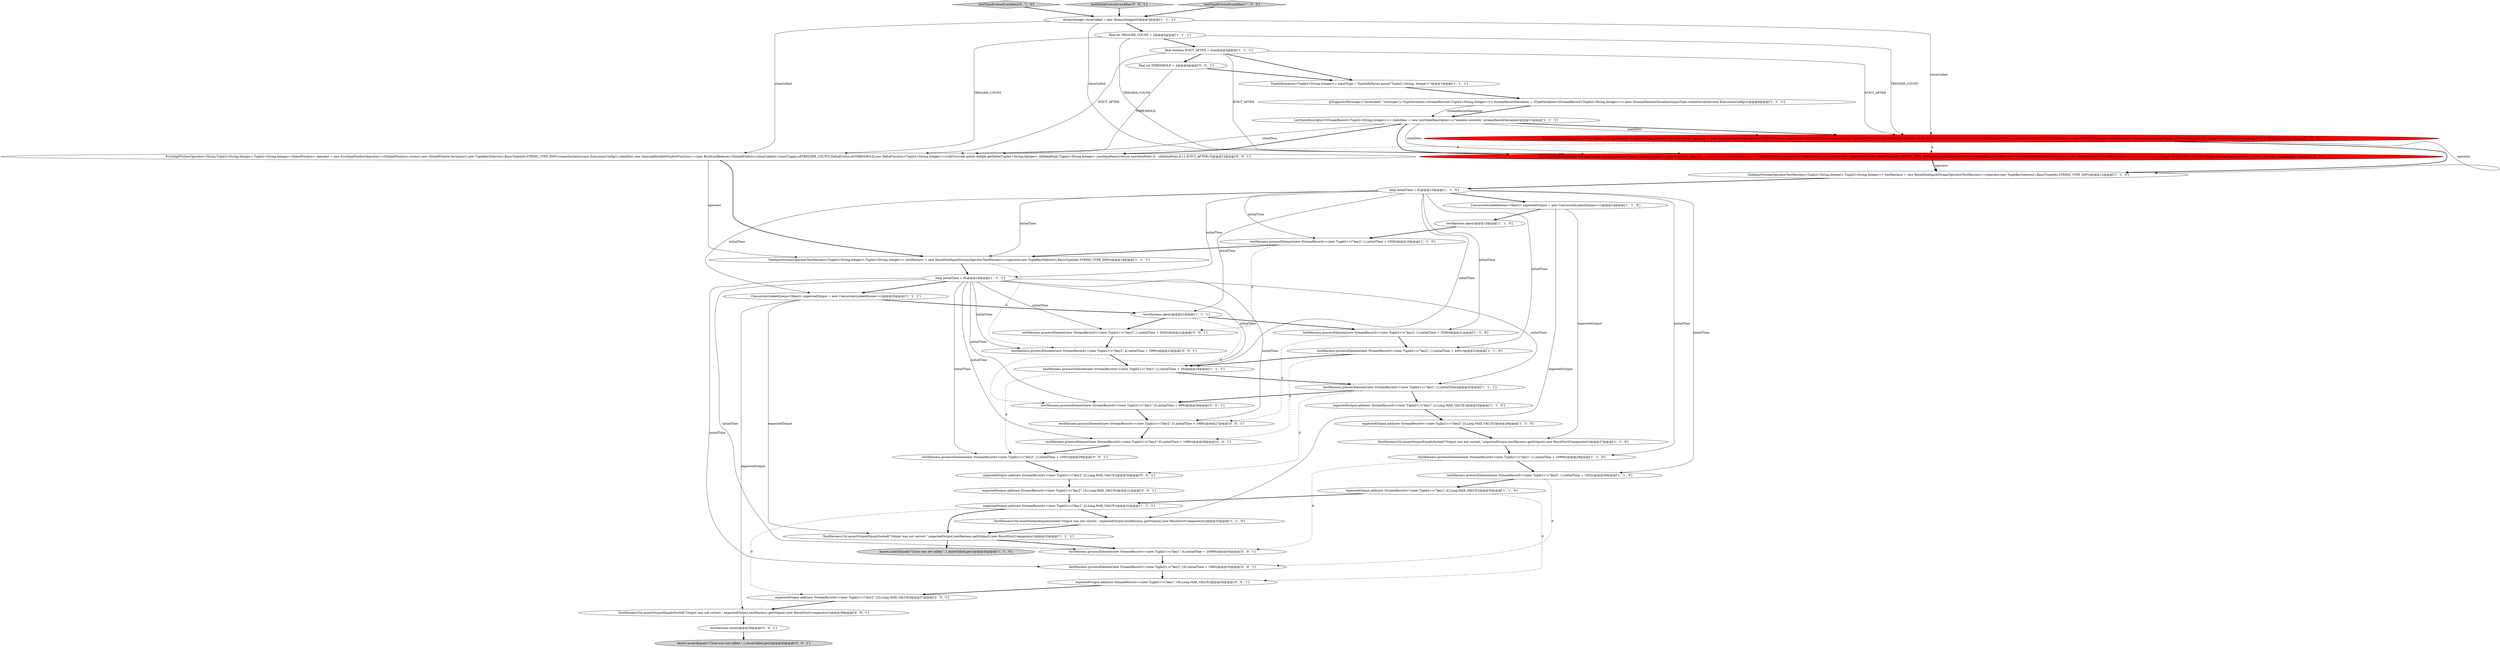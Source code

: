 digraph {
35 [style = filled, label = "expectedOutput.add(new StreamRecord<>(new Tuple2<>(\"key2\",15),Long.MAX_VALUE))@@@31@@@['0', '0', '1']", fillcolor = white, shape = ellipse image = "AAA0AAABBB3BBB"];
18 [style = filled, label = "ConcurrentLinkedQueue<Object> expectedOutput = new ConcurrentLinkedQueue<>()@@@20@@@['1', '1', '1']", fillcolor = white, shape = ellipse image = "AAA0AAABBB1BBB"];
44 [style = filled, label = "testHarness.processElement(new StreamRecord<>(new Tuple2<>(\"key2\",5),initialTime + 1998))@@@27@@@['0', '0', '1']", fillcolor = white, shape = ellipse image = "AAA0AAABBB3BBB"];
2 [style = filled, label = "TestHarnessUtil.assertOutputEqualsSorted(\"Output was not correct.\",expectedOutput,testHarness.getOutput(),new ResultSortComparator())@@@33@@@['1', '1', '1']", fillcolor = white, shape = ellipse image = "AAA0AAABBB1BBB"];
21 [style = filled, label = "testHarness.processElement(new StreamRecord<>(new Tuple2<>(\"key2\",1),initialTime + 1000))@@@16@@@['1', '1', '0']", fillcolor = white, shape = ellipse image = "AAA0AAABBB1BBB"];
13 [style = filled, label = "TypeInformation<Tuple2<String,Integer>> inputType = TypeInfoParser.parse(\"Tuple2<String, Integer>\")@@@7@@@['1', '1', '1']", fillcolor = white, shape = ellipse image = "AAA0AAABBB1BBB"];
38 [style = filled, label = "TestHarnessUtil.assertOutputEqualsSorted(\"Output was not correct.\",expectedOutput,testHarness.getOutput(),new ResultSortComparator())@@@38@@@['0', '0', '1']", fillcolor = white, shape = ellipse image = "AAA0AAABBB3BBB"];
27 [style = filled, label = "long initialTime = 0L@@@19@@@['1', '1', '1']", fillcolor = white, shape = ellipse image = "AAA0AAABBB1BBB"];
45 [style = filled, label = "testHarness.processElement(new StreamRecord<>(new Tuple2<>(\"key1\",9),initialTime + 10999))@@@34@@@['0', '0', '1']", fillcolor = white, shape = ellipse image = "AAA0AAABBB3BBB"];
34 [style = filled, label = "testHarness.close()@@@39@@@['0', '0', '1']", fillcolor = white, shape = ellipse image = "AAA0AAABBB3BBB"];
32 [style = filled, label = "testTimeEvictorEvictAfter['0', '1', '0']", fillcolor = lightgray, shape = diamond image = "AAA0AAABBB2BBB"];
49 [style = filled, label = "expectedOutput.add(new StreamRecord<>(new Tuple2<>(\"key2\",22),Long.MAX_VALUE))@@@37@@@['0', '0', '1']", fillcolor = white, shape = ellipse image = "AAA0AAABBB3BBB"];
43 [style = filled, label = "EvictingWindowOperator<String,Tuple2<String,Integer>,Tuple2<String,Integer>,GlobalWindow> operator = new EvictingWindowOperator<>(GlobalWindows.create(),new GlobalWindow.Serializer(),new TupleKeySelector(),BasicTypeInfo.STRING_TYPE_INFO.createSerializer(new ExecutionConfig()),stateDesc,new InternalIterableWindowFunction<>(new RichSumReducer<GlobalWindow>(closeCalled)),CountTrigger.of(TRIGGER_COUNT),DeltaEvictor.of(THRESHOLD,new DeltaFunction<Tuple2<String,Integer>>(){@Override public double getDelta(Tuple2<String,Integer> oldDataPoint,Tuple2<String,Integer> newDataPoint){return newDataPoint.f1 - oldDataPoint.f1}},EVICT_AFTER),0)@@@12@@@['0', '0', '1']", fillcolor = white, shape = ellipse image = "AAA0AAABBB3BBB"];
16 [style = filled, label = "expectedOutput.add(new StreamRecord<>(new Tuple2<>(\"key1\",2),Long.MAX_VALUE))@@@25@@@['1', '1', '0']", fillcolor = white, shape = ellipse image = "AAA0AAABBB1BBB"];
30 [style = filled, label = "testHarness.processElement(new StreamRecord<>(new Tuple2<>(\"key2\",1),initialTime + 1002))@@@29@@@['1', '1', '0']", fillcolor = white, shape = ellipse image = "AAA0AAABBB1BBB"];
41 [style = filled, label = "testHarness.processElement(new StreamRecord<>(new Tuple2<>(\"key2\",6),initialTime + 1999))@@@28@@@['0', '0', '1']", fillcolor = white, shape = ellipse image = "AAA0AAABBB3BBB"];
22 [style = filled, label = "final boolean EVICT_AFTER = true@@@5@@@['1', '1', '1']", fillcolor = white, shape = ellipse image = "AAA0AAABBB1BBB"];
14 [style = filled, label = "long initialTime = 0L@@@13@@@['1', '1', '0']", fillcolor = white, shape = ellipse image = "AAA0AAABBB1BBB"];
5 [style = filled, label = "@SuppressWarnings({\"unchecked\",\"rawtypes\"}) TypeSerializer<StreamRecord<Tuple2<String,Integer>>> streamRecordSerializer = (TypeSerializer<StreamRecord<Tuple2<String,Integer>>>)new StreamElementSerializer(inputType.createSerializer(new ExecutionConfig()))@@@8@@@['1', '1', '1']", fillcolor = white, shape = ellipse image = "AAA0AAABBB1BBB"];
11 [style = filled, label = "final int TRIGGER_COUNT = 2@@@4@@@['1', '1', '1']", fillcolor = white, shape = ellipse image = "AAA0AAABBB1BBB"];
28 [style = filled, label = "TestHarnessUtil.assertOutputEqualsSorted(\"Output was not correct.\",expectedOutput,testHarness.getOutput(),new ResultSortComparator())@@@27@@@['1', '1', '0']", fillcolor = white, shape = ellipse image = "AAA0AAABBB1BBB"];
0 [style = filled, label = "ConcurrentLinkedQueue<Object> expectedOutput = new ConcurrentLinkedQueue<>()@@@14@@@['1', '1', '0']", fillcolor = white, shape = ellipse image = "AAA0AAABBB1BBB"];
4 [style = filled, label = "testHarness.processElement(new StreamRecord<>(new Tuple2<>(\"key1\",1),initialTime + 20))@@@24@@@['1', '1', '1']", fillcolor = white, shape = ellipse image = "AAA0AAABBB1BBB"];
6 [style = filled, label = "expectedOutput.add(new StreamRecord<>(new Tuple2<>(\"key1\",4),Long.MAX_VALUE))@@@30@@@['1', '1', '0']", fillcolor = white, shape = ellipse image = "AAA0AAABBB1BBB"];
17 [style = filled, label = "testHarness.open()@@@15@@@['1', '1', '0']", fillcolor = white, shape = ellipse image = "AAA0AAABBB1BBB"];
3 [style = filled, label = "EvictingWindowOperator<String,Tuple2<String,Integer>,Tuple2<String,Integer>,GlobalWindow> operator = new EvictingWindowOperator<>(GlobalWindows.create(),new GlobalWindow.Serializer(),new TupleKeySelector(),BasicTypeInfo.STRING_TYPE_INFO.createSerializer(new ExecutionConfig()),stateDesc,new InternalIterableWindowFunction<>(new RichSumReducer<GlobalWindow>(closeCalled)),CountTrigger.of(TRIGGER_COUNT),TimeEvictor.of(Time.seconds(2),EVICT_AFTER),0)@@@11@@@['1', '0', '0']", fillcolor = red, shape = ellipse image = "AAA1AAABBB1BBB"];
20 [style = filled, label = "testHarness.processElement(new StreamRecord<>(new Tuple2<>(\"key1\",1),initialTime))@@@25@@@['1', '1', '1']", fillcolor = white, shape = ellipse image = "AAA0AAABBB1BBB"];
12 [style = filled, label = "expectedOutput.add(new StreamRecord<>(new Tuple2<>(\"key2\",3),Long.MAX_VALUE))@@@26@@@['1', '1', '0']", fillcolor = white, shape = ellipse image = "AAA0AAABBB1BBB"];
46 [style = filled, label = "testDeltaEvictorEvictAfter['0', '0', '1']", fillcolor = lightgray, shape = diamond image = "AAA0AAABBB3BBB"];
47 [style = filled, label = "testHarness.processElement(new StreamRecord<>(new Tuple2<>(\"key2\",1),initialTime + 3000))@@@22@@@['0', '0', '1']", fillcolor = white, shape = ellipse image = "AAA0AAABBB3BBB"];
50 [style = filled, label = "expectedOutput.add(new StreamRecord<>(new Tuple2<>(\"key2\",5),Long.MAX_VALUE))@@@30@@@['0', '0', '1']", fillcolor = white, shape = ellipse image = "AAA0AAABBB3BBB"];
31 [style = filled, label = "EvictingWindowOperator<String,Tuple2<String,Integer>,Tuple2<String,Integer>,GlobalWindow> operator = new EvictingWindowOperator<>(GlobalWindows.create(),new GlobalWindow.Serializer(),new TupleKeySelector(),BasicTypeInfo.STRING_TYPE_INFO.createSerializer(new ExecutionConfig()),stateDesc,new InternalIterableWindowFunction<>(new RichSumReducer<GlobalWindow>(closeCalled)),CountTrigger.of(TRIGGER_COUNT),TimeEvictor.of(Time.seconds(2),EVICT_AFTER),0,null)@@@11@@@['0', '1', '0']", fillcolor = red, shape = ellipse image = "AAA1AAABBB2BBB"];
33 [style = filled, label = "testHarness.processElement(new StreamRecord<>(new Tuple2<>(\"key2\",10),initialTime + 1000))@@@35@@@['0', '0', '1']", fillcolor = white, shape = ellipse image = "AAA0AAABBB3BBB"];
9 [style = filled, label = "testHarness.open()@@@21@@@['1', '1', '1']", fillcolor = white, shape = ellipse image = "AAA0AAABBB1BBB"];
8 [style = filled, label = "AtomicInteger closeCalled = new AtomicInteger(0)@@@3@@@['1', '1', '1']", fillcolor = white, shape = ellipse image = "AAA0AAABBB1BBB"];
37 [style = filled, label = "testHarness.processElement(new StreamRecord<>(new Tuple2<>(\"key2\",4),initialTime + 3999))@@@23@@@['0', '0', '1']", fillcolor = white, shape = ellipse image = "AAA0AAABBB3BBB"];
42 [style = filled, label = "testHarness.processElement(new StreamRecord<>(new Tuple2<>(\"key2\",1),initialTime + 1000))@@@29@@@['0', '0', '1']", fillcolor = white, shape = ellipse image = "AAA0AAABBB3BBB"];
15 [style = filled, label = "testHarness.processElement(new StreamRecord<>(new Tuple2<>(\"key2\",1),initialTime + 2001))@@@22@@@['1', '1', '0']", fillcolor = white, shape = ellipse image = "AAA0AAABBB1BBB"];
24 [style = filled, label = "testHarness.processElement(new StreamRecord<>(new Tuple2<>(\"key2\",1),initialTime + 3500))@@@21@@@['1', '1', '0']", fillcolor = white, shape = ellipse image = "AAA0AAABBB1BBB"];
40 [style = filled, label = "Assert.assertEquals(\"Close was not called.\",1,closeCalled.get())@@@40@@@['0', '0', '1']", fillcolor = lightgray, shape = ellipse image = "AAA0AAABBB3BBB"];
26 [style = filled, label = "expectedOutput.add(new StreamRecord<>(new Tuple2<>(\"key1\",2),Long.MAX_VALUE))@@@32@@@['1', '1', '1']", fillcolor = white, shape = ellipse image = "AAA0AAABBB1BBB"];
39 [style = filled, label = "expectedOutput.add(new StreamRecord<>(new Tuple2<>(\"key1\",16),Long.MAX_VALUE))@@@36@@@['0', '0', '1']", fillcolor = white, shape = ellipse image = "AAA0AAABBB3BBB"];
19 [style = filled, label = "OneInputStreamOperatorTestHarness<Tuple2<String,Integer>,Tuple2<String,Integer>> testHarness = new KeyedOneInputStreamOperatorTestHarness<>(operator,new TupleKeySelector(),BasicTypeInfo.STRING_TYPE_INFO)@@@18@@@['1', '1', '1']", fillcolor = white, shape = ellipse image = "AAA0AAABBB1BBB"];
10 [style = filled, label = "TestHarnessUtil.assertOutputEqualsSorted(\"Output was not correct.\",expectedOutput,testHarness.getOutput(),new ResultSortComparator())@@@32@@@['1', '1', '0']", fillcolor = white, shape = ellipse image = "AAA0AAABBB1BBB"];
48 [style = filled, label = "final int THRESHOLD = 2@@@6@@@['0', '0', '1']", fillcolor = white, shape = ellipse image = "AAA0AAABBB3BBB"];
23 [style = filled, label = "ListStateDescriptor<StreamRecord<Tuple2<String,Integer>>> stateDesc = new ListStateDescriptor<>(\"window-contents\",streamRecordSerializer)@@@11@@@['1', '1', '1']", fillcolor = white, shape = ellipse image = "AAA0AAABBB1BBB"];
1 [style = filled, label = "Assert.assertEquals(\"Close was not called.\",1,closeCalled.get())@@@34@@@['1', '1', '0']", fillcolor = lightgray, shape = ellipse image = "AAA0AAABBB1BBB"];
36 [style = filled, label = "testHarness.processElement(new StreamRecord<>(new Tuple2<>(\"key1\",5),initialTime + 999))@@@26@@@['0', '0', '1']", fillcolor = white, shape = ellipse image = "AAA0AAABBB3BBB"];
25 [style = filled, label = "testHarness.processElement(new StreamRecord<>(new Tuple2<>(\"key1\",1),initialTime + 10999))@@@28@@@['1', '1', '0']", fillcolor = white, shape = ellipse image = "AAA0AAABBB1BBB"];
7 [style = filled, label = "testTimeEvictorEvictAfter['1', '0', '0']", fillcolor = lightgray, shape = diamond image = "AAA0AAABBB1BBB"];
29 [style = filled, label = "OneInputStreamOperatorTestHarness<Tuple2<String,Integer>,Tuple2<String,Integer>> testHarness = new KeyedOneInputStreamOperatorTestHarness<>(operator,new TupleKeySelector(),BasicTypeInfo.STRING_TYPE_INFO)@@@12@@@['1', '1', '0']", fillcolor = white, shape = ellipse image = "AAA0AAABBB1BBB"];
9->36 [style = dashed, label="0"];
26->10 [style = bold, label=""];
27->42 [style = solid, label="initialTime"];
14->4 [style = solid, label="initialTime"];
25->30 [style = bold, label=""];
45->33 [style = bold, label=""];
43->19 [style = solid, label="operator"];
47->37 [style = bold, label=""];
30->33 [style = dashed, label="0"];
11->3 [style = solid, label="TRIGGER_COUNT"];
30->6 [style = bold, label=""];
7->8 [style = bold, label=""];
27->36 [style = solid, label="initialTime"];
26->49 [style = dashed, label="0"];
43->19 [style = bold, label=""];
20->16 [style = bold, label=""];
27->45 [style = solid, label="initialTime"];
39->49 [style = bold, label=""];
29->14 [style = bold, label=""];
9->47 [style = bold, label=""];
28->25 [style = bold, label=""];
14->19 [style = solid, label="initialTime"];
22->31 [style = solid, label="EVICT_AFTER"];
8->11 [style = bold, label=""];
17->21 [style = bold, label=""];
9->24 [style = bold, label=""];
22->13 [style = bold, label=""];
11->43 [style = solid, label="TRIGGER_COUNT"];
0->28 [style = solid, label="expectedOutput"];
14->27 [style = solid, label="initialTime"];
31->29 [style = solid, label="operator"];
12->28 [style = bold, label=""];
21->19 [style = bold, label=""];
5->23 [style = bold, label=""];
23->3 [style = solid, label="stateDesc"];
36->44 [style = bold, label=""];
3->31 [style = dashed, label="0"];
0->17 [style = bold, label=""];
18->38 [style = solid, label="expectedOutput"];
27->37 [style = solid, label="initialTime"];
31->29 [style = bold, label=""];
49->38 [style = bold, label=""];
27->41 [style = solid, label="initialTime"];
23->3 [style = bold, label=""];
27->47 [style = solid, label="initialTime"];
8->43 [style = solid, label="closeCalled"];
14->30 [style = solid, label="initialTime"];
44->41 [style = bold, label=""];
18->9 [style = bold, label=""];
13->5 [style = bold, label=""];
10->2 [style = bold, label=""];
48->13 [style = bold, label=""];
14->9 [style = solid, label="initialTime"];
3->29 [style = bold, label=""];
14->21 [style = solid, label="initialTime"];
23->31 [style = bold, label=""];
27->18 [style = bold, label=""];
8->31 [style = solid, label="closeCalled"];
6->26 [style = bold, label=""];
34->40 [style = bold, label=""];
0->10 [style = solid, label="expectedOutput"];
22->48 [style = bold, label=""];
2->1 [style = bold, label=""];
27->4 [style = solid, label="initialTime"];
23->43 [style = bold, label=""];
22->43 [style = solid, label="EVICT_AFTER"];
5->23 [style = solid, label="streamRecordSerializer"];
24->44 [style = dashed, label="0"];
15->41 [style = dashed, label="0"];
32->8 [style = bold, label=""];
8->3 [style = solid, label="closeCalled"];
14->15 [style = solid, label="initialTime"];
3->29 [style = solid, label="operator"];
21->47 [style = dashed, label="0"];
48->43 [style = solid, label="THRESHOLD"];
25->45 [style = dashed, label="0"];
46->8 [style = bold, label=""];
4->20 [style = bold, label=""];
38->34 [style = bold, label=""];
18->2 [style = solid, label="expectedOutput"];
11->22 [style = bold, label=""];
2->45 [style = bold, label=""];
14->24 [style = solid, label="initialTime"];
50->35 [style = bold, label=""];
14->18 [style = solid, label="initialTime"];
35->26 [style = bold, label=""];
20->36 [style = bold, label=""];
24->15 [style = bold, label=""];
42->50 [style = bold, label=""];
27->44 [style = solid, label="initialTime"];
22->3 [style = solid, label="EVICT_AFTER"];
23->31 [style = solid, label="stateDesc"];
11->31 [style = solid, label="TRIGGER_COUNT"];
37->4 [style = bold, label=""];
23->43 [style = solid, label="stateDesc"];
20->50 [style = dashed, label="0"];
26->2 [style = bold, label=""];
27->20 [style = solid, label="initialTime"];
33->39 [style = bold, label=""];
14->0 [style = bold, label=""];
19->27 [style = bold, label=""];
3->43 [style = dashed, label="0"];
15->4 [style = bold, label=""];
4->42 [style = dashed, label="0"];
27->33 [style = solid, label="initialTime"];
14->25 [style = solid, label="initialTime"];
16->12 [style = bold, label=""];
19->37 [style = dashed, label="0"];
6->39 [style = dashed, label="0"];
41->42 [style = bold, label=""];
}
